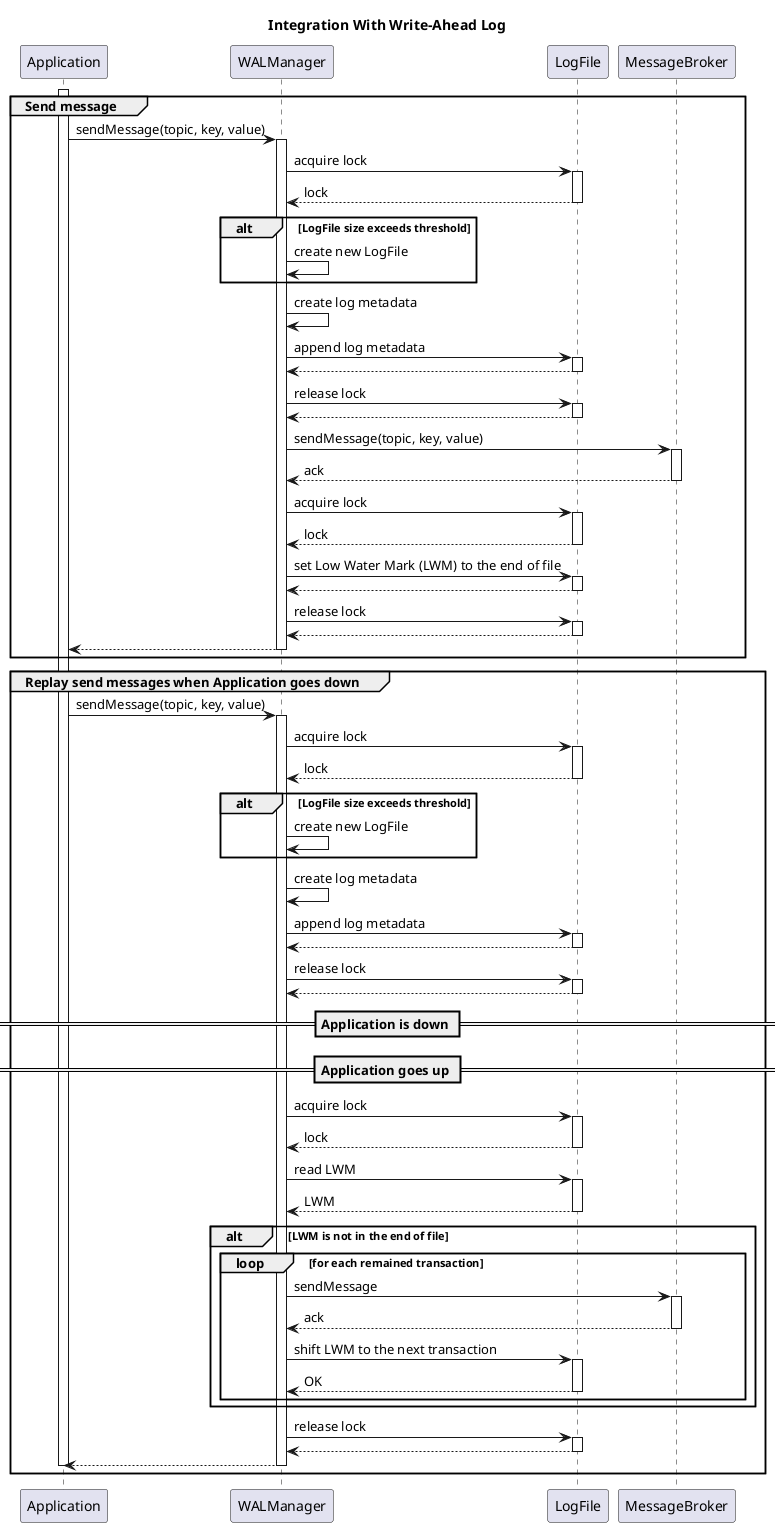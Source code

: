 @startuml
title Integration With Write-Ahead Log

participant Application
participant WALManager
participant LogFile
participant MessageBroker

group Send message
activate Application
Application -> WALManager: sendMessage(topic, key, value)
activate WALManager
WALManager -> LogFile: acquire lock
activate LogFile
return lock

alt LogFile size exceeds threshold
WALManager -> WALManager: create new LogFile
end
WALManager -> WALManager: create log metadata

WALManager -> LogFile: append log metadata
activate LogFile
return

WALManager -> LogFile: release lock
activate LogFile
return

WALManager -> MessageBroker: sendMessage(topic, key, value)
activate MessageBroker
return ack

WALManager -> LogFile: acquire lock
activate LogFile
return lock

WALManager -> LogFile: set Low Water Mark (LWM) to the end of file
activate LogFile
return

WALManager -> LogFile: release lock
activate LogFile
return

return

end

group Replay send messages when Application goes down

activate Application
Application -> WALManager: sendMessage(topic, key, value)
activate WALManager
WALManager -> LogFile: acquire lock
activate LogFile
return lock

alt LogFile size exceeds threshold
WALManager -> WALManager: create new LogFile
end
WALManager -> WALManager: create log metadata

WALManager -> LogFile: append log metadata
activate LogFile
return

WALManager -> LogFile: release lock
activate LogFile
return

== Application is down ==

== Application goes up ==

WALManager -> LogFile: acquire lock
activate LogFile
return lock

WALManager -> LogFile: read LWM
activate LogFile
return LWM

alt LWM is not in the end of file
loop for each remained transaction

WALManager -> MessageBroker: sendMessage
activate MessageBroker
return ack

WALManager -> LogFile: shift LWM to the next transaction
activate LogFile
return OK

end
end

WALManager -> LogFile: release lock
activate LogFile
return

return

deactivate Application
end

@enduml